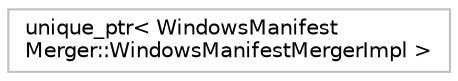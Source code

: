 digraph "Graphical Class Hierarchy"
{
 // LATEX_PDF_SIZE
  bgcolor="transparent";
  edge [fontname="Helvetica",fontsize="10",labelfontname="Helvetica",labelfontsize="10"];
  node [fontname="Helvetica",fontsize="10",shape=record];
  rankdir="LR";
  Node0 [label="unique_ptr\< WindowsManifest\lMerger::WindowsManifestMergerImpl \>",height=0.2,width=0.4,color="grey75",tooltip=" "];
}
